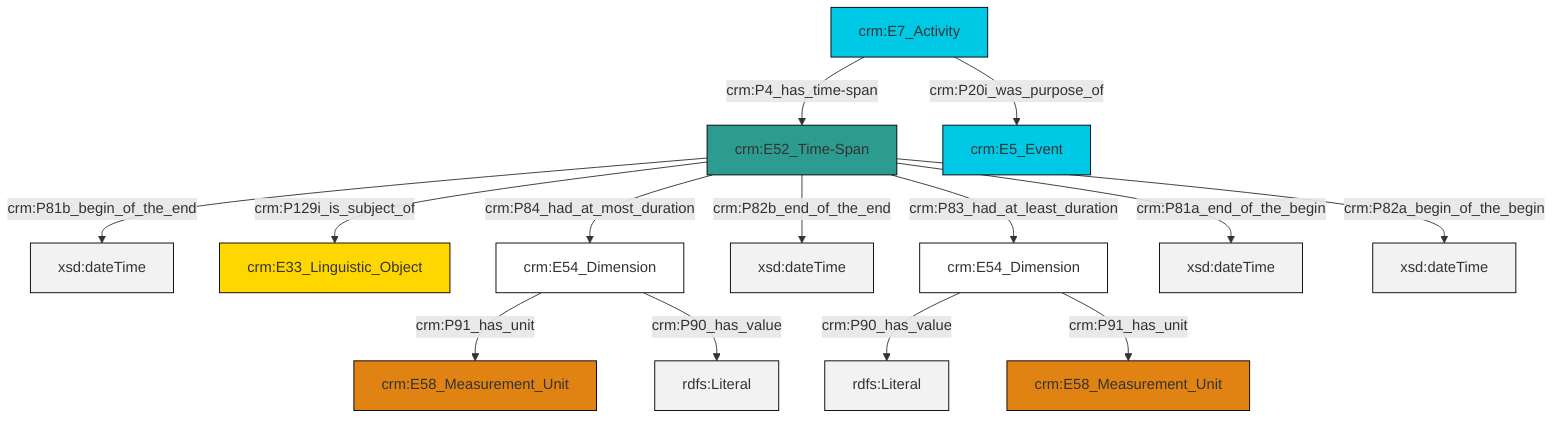 graph TD
classDef Literal fill:#f2f2f2,stroke:#000000;
classDef CRM_Entity fill:#FFFFFF,stroke:#000000;
classDef Temporal_Entity fill:#00C9E6, stroke:#000000;
classDef Type fill:#E18312, stroke:#000000;
classDef Time-Span fill:#2C9C91, stroke:#000000;
classDef Appellation fill:#FFEB7F, stroke:#000000;
classDef Place fill:#008836, stroke:#000000;
classDef Persistent_Item fill:#B266B2, stroke:#000000;
classDef Conceptual_Object fill:#FFD700, stroke:#000000;
classDef Physical_Thing fill:#D2B48C, stroke:#000000;
classDef Actor fill:#f58aad, stroke:#000000;
classDef PC_Classes fill:#4ce600, stroke:#000000;
classDef Multi fill:#cccccc,stroke:#000000;

0["crm:E52_Time-Span"]:::Time-Span -->|crm:P81b_begin_of_the_end| 1[xsd:dateTime]:::Literal
4["crm:E7_Activity"]:::Temporal_Entity -->|crm:P20i_was_purpose_of| 5["crm:E5_Event"]:::Temporal_Entity
7["crm:E54_Dimension"]:::CRM_Entity -->|crm:P90_has_value| 10[rdfs:Literal]:::Literal
0["crm:E52_Time-Span"]:::Time-Span -->|crm:P82b_end_of_the_end| 11[xsd:dateTime]:::Literal
0["crm:E52_Time-Span"]:::Time-Span -->|crm:P84_had_at_most_duration| 12["crm:E54_Dimension"]:::CRM_Entity
4["crm:E7_Activity"]:::Temporal_Entity -->|crm:P4_has_time-span| 0["crm:E52_Time-Span"]:::Time-Span
7["crm:E54_Dimension"]:::CRM_Entity -->|crm:P91_has_unit| 14["crm:E58_Measurement_Unit"]:::Type
0["crm:E52_Time-Span"]:::Time-Span -->|crm:P81a_end_of_the_begin| 17[xsd:dateTime]:::Literal
0["crm:E52_Time-Span"]:::Time-Span -->|crm:P129i_is_subject_of| 2["crm:E33_Linguistic_Object"]:::Conceptual_Object
12["crm:E54_Dimension"]:::CRM_Entity -->|crm:P91_has_unit| 18["crm:E58_Measurement_Unit"]:::Type
0["crm:E52_Time-Span"]:::Time-Span -->|crm:P82a_begin_of_the_begin| 19[xsd:dateTime]:::Literal
12["crm:E54_Dimension"]:::CRM_Entity -->|crm:P90_has_value| 20[rdfs:Literal]:::Literal
0["crm:E52_Time-Span"]:::Time-Span -->|crm:P83_had_at_least_duration| 7["crm:E54_Dimension"]:::CRM_Entity